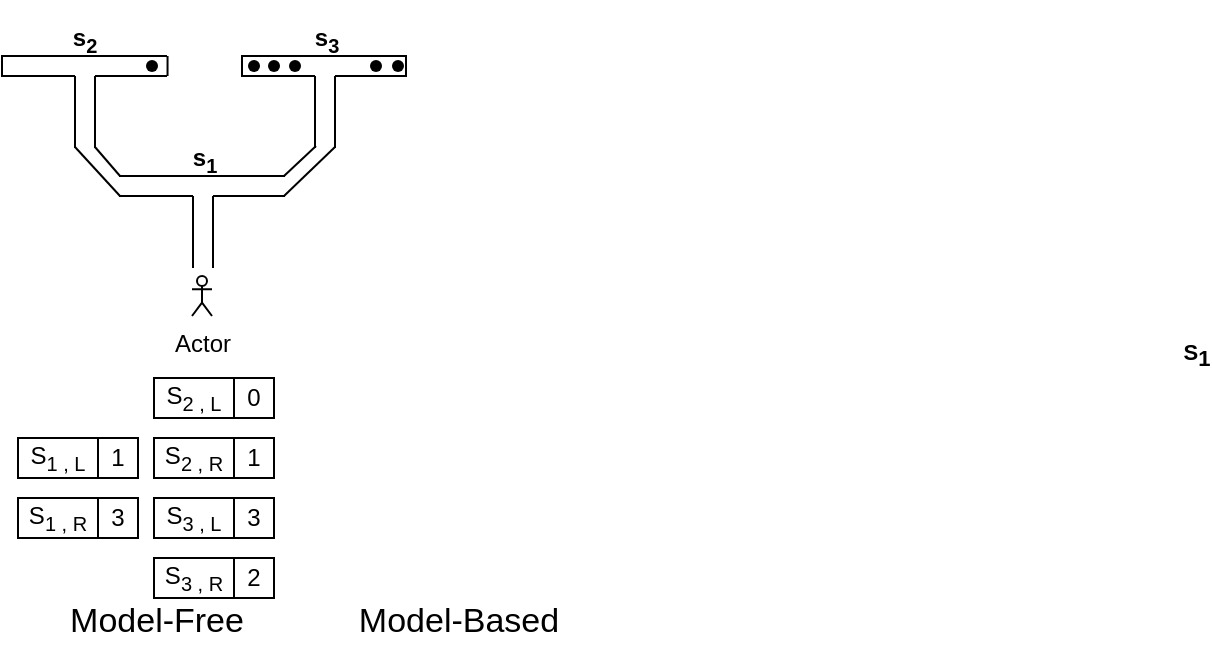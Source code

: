 <mxfile version="20.5.3" type="github">
  <diagram id="vQhc-LN_o8leNg1Mxk0Y" name="Seite-1">
    <mxGraphModel dx="2066" dy="1015" grid="1" gridSize="10" guides="1" tooltips="1" connect="1" arrows="1" fold="1" page="1" pageScale="1" pageWidth="827" pageHeight="1169" math="0" shadow="0">
      <root>
        <mxCell id="0" />
        <mxCell id="1" parent="0" />
        <mxCell id="opA1cYsUA3QZYckgHqJ2-3" value="" style="shape=partialRectangle;whiteSpace=wrap;html=1;left=0;right=0;fillColor=none;" parent="1" vertex="1">
          <mxGeometry x="177" y="30" width="35" height="10" as="geometry" />
        </mxCell>
        <mxCell id="opA1cYsUA3QZYckgHqJ2-4" value="" style="shape=partialRectangle;whiteSpace=wrap;html=1;left=0;right=0;fillColor=none;" parent="1" vertex="1">
          <mxGeometry x="130" y="30" width="36" height="10" as="geometry" />
        </mxCell>
        <mxCell id="opA1cYsUA3QZYckgHqJ2-7" value="" style="shape=partialRectangle;whiteSpace=wrap;html=1;left=0;right=0;fillColor=none;rotation=90;" parent="1" vertex="1">
          <mxGeometry x="154" y="53" width="35" height="10" as="geometry" />
        </mxCell>
        <mxCell id="opA1cYsUA3QZYckgHqJ2-11" value="" style="endArrow=none;html=1;rounded=0;exitX=0;exitY=0;exitDx=0;exitDy=0;" parent="1" source="opA1cYsUA3QZYckgHqJ2-4" edge="1">
          <mxGeometry width="50" height="50" relative="1" as="geometry">
            <mxPoint x="170" y="80" as="sourcePoint" />
            <mxPoint x="200" y="30" as="targetPoint" />
          </mxGeometry>
        </mxCell>
        <mxCell id="opA1cYsUA3QZYckgHqJ2-12" value="" style="shape=partialRectangle;whiteSpace=wrap;html=1;left=0;right=0;fillColor=none;" parent="1" vertex="1">
          <mxGeometry x="57" y="30" width="35" height="10" as="geometry" />
        </mxCell>
        <mxCell id="opA1cYsUA3QZYckgHqJ2-13" value="" style="shape=partialRectangle;whiteSpace=wrap;html=1;left=0;right=0;fillColor=none;" parent="1" vertex="1">
          <mxGeometry x="10" y="30" width="36" height="10" as="geometry" />
        </mxCell>
        <mxCell id="opA1cYsUA3QZYckgHqJ2-14" value="" style="shape=partialRectangle;whiteSpace=wrap;html=1;left=0;right=0;fillColor=none;rotation=90;" parent="1" vertex="1">
          <mxGeometry x="34" y="53" width="35" height="10" as="geometry" />
        </mxCell>
        <mxCell id="opA1cYsUA3QZYckgHqJ2-15" value="" style="endArrow=none;html=1;rounded=0;exitX=0;exitY=0;exitDx=0;exitDy=0;" parent="1" source="opA1cYsUA3QZYckgHqJ2-13" edge="1">
          <mxGeometry width="50" height="50" relative="1" as="geometry">
            <mxPoint x="50" y="80" as="sourcePoint" />
            <mxPoint x="80" y="30" as="targetPoint" />
          </mxGeometry>
        </mxCell>
        <mxCell id="opA1cYsUA3QZYckgHqJ2-17" value="" style="shape=partialRectangle;whiteSpace=wrap;html=1;left=0;right=0;fillColor=none;" parent="1" vertex="1">
          <mxGeometry x="116" y="90" width="35" height="10" as="geometry" />
        </mxCell>
        <mxCell id="opA1cYsUA3QZYckgHqJ2-18" value="" style="shape=partialRectangle;whiteSpace=wrap;html=1;left=0;right=0;fillColor=none;" parent="1" vertex="1">
          <mxGeometry x="69" y="90" width="36" height="10" as="geometry" />
        </mxCell>
        <mxCell id="opA1cYsUA3QZYckgHqJ2-19" value="" style="shape=partialRectangle;whiteSpace=wrap;html=1;left=0;right=0;fillColor=none;rotation=90;" parent="1" vertex="1">
          <mxGeometry x="93" y="113" width="35" height="10" as="geometry" />
        </mxCell>
        <mxCell id="opA1cYsUA3QZYckgHqJ2-20" value="" style="endArrow=none;html=1;rounded=0;exitX=0;exitY=0;exitDx=0;exitDy=0;" parent="1" source="opA1cYsUA3QZYckgHqJ2-18" edge="1">
          <mxGeometry width="50" height="50" relative="1" as="geometry">
            <mxPoint x="109" y="140" as="sourcePoint" />
            <mxPoint x="139" y="90" as="targetPoint" />
          </mxGeometry>
        </mxCell>
        <mxCell id="opA1cYsUA3QZYckgHqJ2-22" value="" style="endArrow=none;html=1;rounded=0;exitX=1;exitY=0;exitDx=0;exitDy=0;" parent="1" source="opA1cYsUA3QZYckgHqJ2-17" edge="1">
          <mxGeometry width="50" height="50" relative="1" as="geometry">
            <mxPoint x="117" y="125" as="sourcePoint" />
            <mxPoint x="167" y="75" as="targetPoint" />
          </mxGeometry>
        </mxCell>
        <mxCell id="opA1cYsUA3QZYckgHqJ2-23" value="" style="endArrow=none;html=1;rounded=0;exitX=1;exitY=0;exitDx=0;exitDy=0;entryX=1;entryY=0;entryDx=0;entryDy=0;" parent="1" target="opA1cYsUA3QZYckgHqJ2-7" edge="1">
          <mxGeometry width="50" height="50" relative="1" as="geometry">
            <mxPoint x="151" y="100" as="sourcePoint" />
            <mxPoint x="167" y="85" as="targetPoint" />
          </mxGeometry>
        </mxCell>
        <mxCell id="opA1cYsUA3QZYckgHqJ2-24" value="" style="endArrow=none;html=1;rounded=0;entryX=1;entryY=0;entryDx=0;entryDy=0;exitX=0;exitY=0;exitDx=0;exitDy=0;" parent="1" source="opA1cYsUA3QZYckgHqJ2-18" target="opA1cYsUA3QZYckgHqJ2-14" edge="1">
          <mxGeometry width="50" height="50" relative="1" as="geometry">
            <mxPoint x="280" y="130" as="sourcePoint" />
            <mxPoint x="330" y="80" as="targetPoint" />
          </mxGeometry>
        </mxCell>
        <mxCell id="opA1cYsUA3QZYckgHqJ2-25" value="" style="endArrow=none;html=1;rounded=0;exitX=0;exitY=1;exitDx=0;exitDy=0;entryX=1;entryY=1;entryDx=0;entryDy=0;" parent="1" source="opA1cYsUA3QZYckgHqJ2-18" target="opA1cYsUA3QZYckgHqJ2-14" edge="1">
          <mxGeometry width="50" height="50" relative="1" as="geometry">
            <mxPoint x="171" y="110" as="sourcePoint" />
            <mxPoint x="187" y="95" as="targetPoint" />
          </mxGeometry>
        </mxCell>
        <mxCell id="opA1cYsUA3QZYckgHqJ2-27" value="Actor" style="shape=umlActor;verticalLabelPosition=bottom;verticalAlign=top;html=1;outlineConnect=0;" parent="1" vertex="1">
          <mxGeometry x="105" y="140" width="10" height="20" as="geometry" />
        </mxCell>
        <mxCell id="opA1cYsUA3QZYckgHqJ2-30" value="&lt;font style=&quot;font-size: 11px;&quot;&gt;S&lt;sub style=&quot;font-size: 11px;&quot;&gt;1&lt;/sub&gt;&lt;/font&gt;" style="text;strokeColor=none;fillColor=none;html=1;fontSize=24;fontStyle=1;verticalAlign=middle;align=center;" parent="1" vertex="1">
          <mxGeometry x="600" y="170" width="14" height="8" as="geometry" />
        </mxCell>
        <mxCell id="opA1cYsUA3QZYckgHqJ2-37" value="&lt;span style=&quot;font-size: 12px;&quot;&gt;s&lt;sub&gt;2&lt;/sub&gt;&lt;/span&gt;" style="text;strokeColor=none;fillColor=none;html=1;fontSize=24;fontStyle=1;verticalAlign=middle;align=center;" parent="1" vertex="1">
          <mxGeometry x="46" y="10" width="10" height="13" as="geometry" />
        </mxCell>
        <mxCell id="opA1cYsUA3QZYckgHqJ2-38" value="&lt;span style=&quot;font-size: 12px;&quot;&gt;s&lt;sub&gt;1&lt;br&gt;&lt;/sub&gt;&lt;/span&gt;" style="text;strokeColor=none;fillColor=none;html=1;fontSize=24;fontStyle=1;verticalAlign=middle;align=center;" parent="1" vertex="1">
          <mxGeometry x="105.5" y="70" width="10" height="13" as="geometry" />
        </mxCell>
        <mxCell id="opA1cYsUA3QZYckgHqJ2-39" value="&lt;span style=&quot;font-size: 12px;&quot;&gt;s&lt;sub&gt;3&lt;br&gt;&lt;/sub&gt;&lt;/span&gt;" style="text;strokeColor=none;fillColor=none;html=1;fontSize=24;fontStyle=1;verticalAlign=middle;align=center;" parent="1" vertex="1">
          <mxGeometry x="166.5" y="10" width="10" height="13" as="geometry" />
        </mxCell>
        <mxCell id="opA1cYsUA3QZYckgHqJ2-43" value="" style="endArrow=none;html=1;rounded=0;fontSize=12;entryX=1;entryY=0;entryDx=0;entryDy=0;exitX=1;exitY=1;exitDx=0;exitDy=0;" parent="1" source="opA1cYsUA3QZYckgHqJ2-3" target="opA1cYsUA3QZYckgHqJ2-3" edge="1">
          <mxGeometry width="50" height="50" relative="1" as="geometry">
            <mxPoint x="190" y="100" as="sourcePoint" />
            <mxPoint x="240" y="50" as="targetPoint" />
          </mxGeometry>
        </mxCell>
        <mxCell id="opA1cYsUA3QZYckgHqJ2-44" value="" style="endArrow=none;html=1;rounded=0;fontSize=12;entryX=1;entryY=0;entryDx=0;entryDy=0;exitX=1;exitY=1;exitDx=0;exitDy=0;" parent="1" edge="1">
          <mxGeometry width="50" height="50" relative="1" as="geometry">
            <mxPoint x="130" y="40" as="sourcePoint" />
            <mxPoint x="130" y="30" as="targetPoint" />
          </mxGeometry>
        </mxCell>
        <mxCell id="opA1cYsUA3QZYckgHqJ2-45" value="" style="endArrow=none;html=1;rounded=0;fontSize=12;entryX=1;entryY=0;entryDx=0;entryDy=0;exitX=1;exitY=1;exitDx=0;exitDy=0;" parent="1" edge="1">
          <mxGeometry width="50" height="50" relative="1" as="geometry">
            <mxPoint x="92.77" y="40" as="sourcePoint" />
            <mxPoint x="92.77" y="30" as="targetPoint" />
          </mxGeometry>
        </mxCell>
        <mxCell id="opA1cYsUA3QZYckgHqJ2-46" value="" style="endArrow=none;html=1;rounded=0;fontSize=12;entryX=1;entryY=0;entryDx=0;entryDy=0;exitX=1;exitY=1;exitDx=0;exitDy=0;" parent="1" edge="1">
          <mxGeometry width="50" height="50" relative="1" as="geometry">
            <mxPoint x="10" y="40" as="sourcePoint" />
            <mxPoint x="10" y="30" as="targetPoint" />
          </mxGeometry>
        </mxCell>
        <mxCell id="opA1cYsUA3QZYckgHqJ2-47" value="" style="shape=waypoint;sketch=0;fillStyle=solid;size=6;pointerEvents=1;points=[];fillColor=none;resizable=0;rotatable=0;perimeter=centerPerimeter;snapToPoint=1;fontSize=12;" parent="1" vertex="1">
          <mxGeometry x="65" y="15" width="40" height="40" as="geometry" />
        </mxCell>
        <mxCell id="opA1cYsUA3QZYckgHqJ2-48" value="" style="shape=waypoint;sketch=0;fillStyle=solid;size=6;pointerEvents=1;points=[];fillColor=none;resizable=0;rotatable=0;perimeter=centerPerimeter;snapToPoint=1;fontSize=12;" parent="1" vertex="1">
          <mxGeometry x="116" y="15" width="40" height="40" as="geometry" />
        </mxCell>
        <mxCell id="opA1cYsUA3QZYckgHqJ2-49" value="" style="shape=waypoint;sketch=0;fillStyle=solid;size=6;pointerEvents=1;points=[];fillColor=none;resizable=0;rotatable=0;perimeter=centerPerimeter;snapToPoint=1;fontSize=12;" parent="1" vertex="1">
          <mxGeometry x="126" y="15" width="40" height="40" as="geometry" />
        </mxCell>
        <mxCell id="opA1cYsUA3QZYckgHqJ2-50" value="" style="shape=waypoint;sketch=0;fillStyle=solid;size=6;pointerEvents=1;points=[];fillColor=none;resizable=0;rotatable=0;perimeter=centerPerimeter;snapToPoint=1;fontSize=12;" parent="1" vertex="1">
          <mxGeometry x="188" y="15" width="40" height="40" as="geometry" />
        </mxCell>
        <mxCell id="opA1cYsUA3QZYckgHqJ2-51" value="" style="shape=waypoint;sketch=0;fillStyle=solid;size=6;pointerEvents=1;points=[];fillColor=none;resizable=0;rotatable=0;perimeter=centerPerimeter;snapToPoint=1;fontSize=12;" parent="1" vertex="1">
          <mxGeometry x="136.5" y="15" width="40" height="40" as="geometry" />
        </mxCell>
        <mxCell id="opA1cYsUA3QZYckgHqJ2-52" value="" style="shape=waypoint;sketch=0;fillStyle=solid;size=6;pointerEvents=1;points=[];fillColor=none;resizable=0;rotatable=0;perimeter=centerPerimeter;snapToPoint=1;fontSize=12;" parent="1" vertex="1">
          <mxGeometry x="177" y="15" width="40" height="40" as="geometry" />
        </mxCell>
        <mxCell id="opA1cYsUA3QZYckgHqJ2-53" value="S&lt;sub&gt;1 , L&lt;/sub&gt;" style="rounded=0;whiteSpace=wrap;html=1;fontSize=12;" parent="1" vertex="1">
          <mxGeometry x="18" y="221" width="40" height="20" as="geometry" />
        </mxCell>
        <mxCell id="opA1cYsUA3QZYckgHqJ2-54" value="S&lt;sub&gt;1 , R&lt;/sub&gt;" style="rounded=0;whiteSpace=wrap;html=1;fontSize=12;" parent="1" vertex="1">
          <mxGeometry x="18" y="251" width="40" height="20" as="geometry" />
        </mxCell>
        <mxCell id="opA1cYsUA3QZYckgHqJ2-55" value="S&lt;sub&gt;2 , L&lt;/sub&gt;" style="rounded=0;whiteSpace=wrap;html=1;fontSize=12;" parent="1" vertex="1">
          <mxGeometry x="86" y="191" width="40" height="20" as="geometry" />
        </mxCell>
        <mxCell id="opA1cYsUA3QZYckgHqJ2-56" value="S&lt;sub&gt;2&amp;nbsp;, R&lt;/sub&gt;" style="rounded=0;whiteSpace=wrap;html=1;fontSize=12;" parent="1" vertex="1">
          <mxGeometry x="86" y="221" width="40" height="20" as="geometry" />
        </mxCell>
        <mxCell id="opA1cYsUA3QZYckgHqJ2-57" value="S&lt;sub&gt;3&amp;nbsp;, L&lt;/sub&gt;" style="rounded=0;whiteSpace=wrap;html=1;fontSize=12;" parent="1" vertex="1">
          <mxGeometry x="86" y="251" width="40" height="20" as="geometry" />
        </mxCell>
        <mxCell id="opA1cYsUA3QZYckgHqJ2-58" value="S&lt;sub&gt;3&amp;nbsp;, R&lt;/sub&gt;" style="rounded=0;whiteSpace=wrap;html=1;fontSize=12;" parent="1" vertex="1">
          <mxGeometry x="86" y="281" width="40" height="20" as="geometry" />
        </mxCell>
        <mxCell id="opA1cYsUA3QZYckgHqJ2-59" value="1" style="whiteSpace=wrap;html=1;aspect=fixed;fontSize=12;" parent="1" vertex="1">
          <mxGeometry x="58" y="221" width="20" height="20" as="geometry" />
        </mxCell>
        <mxCell id="opA1cYsUA3QZYckgHqJ2-60" value="3" style="whiteSpace=wrap;html=1;aspect=fixed;fontSize=12;" parent="1" vertex="1">
          <mxGeometry x="58" y="251" width="20" height="20" as="geometry" />
        </mxCell>
        <mxCell id="opA1cYsUA3QZYckgHqJ2-61" value="0" style="whiteSpace=wrap;html=1;aspect=fixed;fontSize=12;" parent="1" vertex="1">
          <mxGeometry x="126" y="191" width="20" height="20" as="geometry" />
        </mxCell>
        <mxCell id="opA1cYsUA3QZYckgHqJ2-62" value="1" style="whiteSpace=wrap;html=1;aspect=fixed;fontSize=12;" parent="1" vertex="1">
          <mxGeometry x="126" y="221" width="20" height="20" as="geometry" />
        </mxCell>
        <mxCell id="opA1cYsUA3QZYckgHqJ2-63" value="3" style="whiteSpace=wrap;html=1;aspect=fixed;fontSize=12;" parent="1" vertex="1">
          <mxGeometry x="126" y="251" width="20" height="20" as="geometry" />
        </mxCell>
        <mxCell id="opA1cYsUA3QZYckgHqJ2-64" value="2" style="whiteSpace=wrap;html=1;aspect=fixed;fontSize=12;" parent="1" vertex="1">
          <mxGeometry x="126" y="281" width="20" height="20" as="geometry" />
        </mxCell>
        <mxCell id="opA1cYsUA3QZYckgHqJ2-65" value="&lt;font style=&quot;font-size: 17px; font-weight: normal;&quot;&gt;Model-Free&lt;/font&gt;" style="text;strokeColor=none;fillColor=none;html=1;fontSize=24;fontStyle=1;verticalAlign=middle;align=center;" parent="1" vertex="1">
          <mxGeometry x="37" y="290" width="100" height="40" as="geometry" />
        </mxCell>
        <mxCell id="opA1cYsUA3QZYckgHqJ2-66" value="&lt;font style=&quot;font-size: 17px; font-weight: normal;&quot;&gt;Model-Based&lt;/font&gt;" style="text;strokeColor=none;fillColor=none;html=1;fontSize=24;fontStyle=1;verticalAlign=middle;align=center;" parent="1" vertex="1">
          <mxGeometry x="188" y="290" width="100" height="40" as="geometry" />
        </mxCell>
      </root>
    </mxGraphModel>
  </diagram>
</mxfile>
